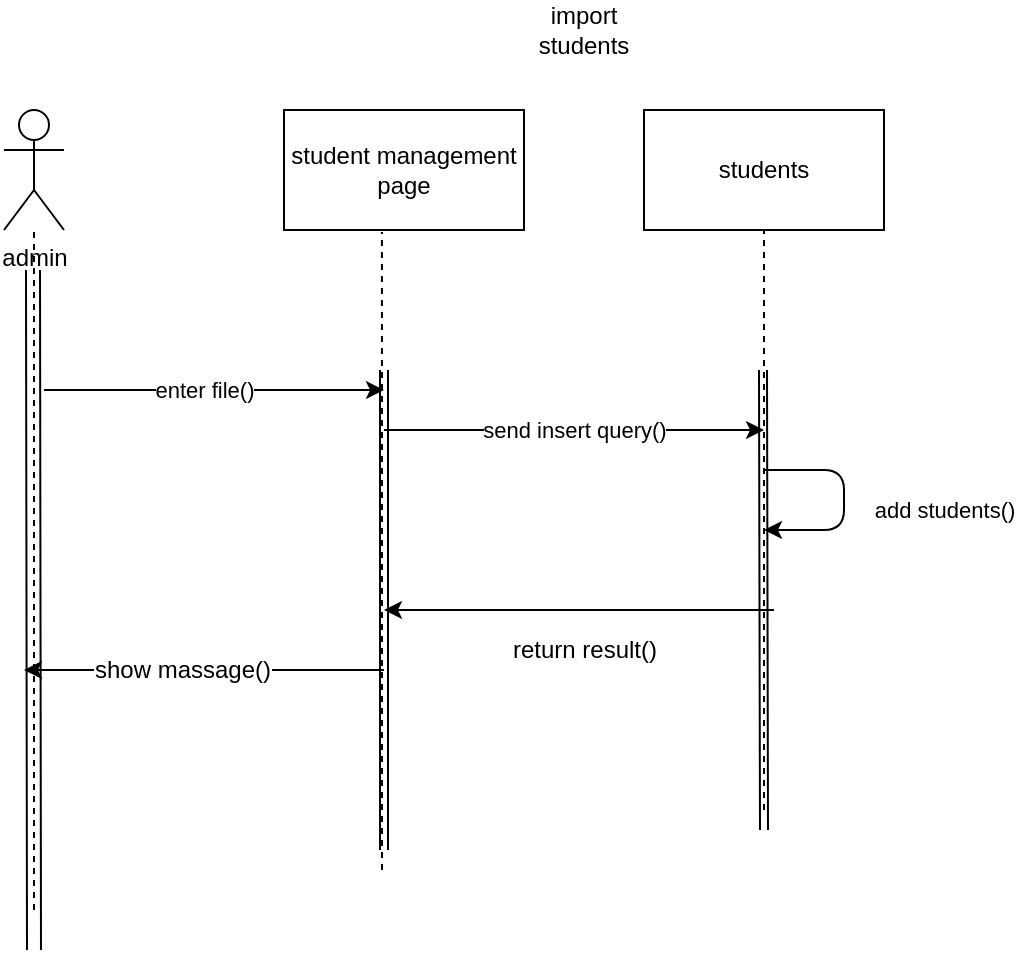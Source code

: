 <mxfile version="12.4.3" type="device" pages="1"><diagram id="t64HOerAyFGAr1dXZ_Yb" name="Page-1"><mxGraphModel dx="868" dy="433" grid="1" gridSize="10" guides="1" tooltips="1" connect="1" arrows="1" fold="1" page="1" pageScale="1" pageWidth="850" pageHeight="1100" math="0" shadow="0"><root><mxCell id="0"/><mxCell id="1" parent="0"/><mxCell id="DvIAKMcoWiGCEIp_HsKc-1" value="admin" style="shape=umlActor;verticalLabelPosition=bottom;labelBackgroundColor=#ffffff;verticalAlign=top;html=1;outlineConnect=0;" parent="1" vertex="1"><mxGeometry x="150" y="70" width="30" height="60" as="geometry"/></mxCell><mxCell id="DvIAKMcoWiGCEIp_HsKc-2" value="import students" style="text;html=1;strokeColor=none;fillColor=none;align=center;verticalAlign=middle;whiteSpace=wrap;rounded=0;" parent="1" vertex="1"><mxGeometry x="420" y="20" width="40" height="20" as="geometry"/></mxCell><mxCell id="DvIAKMcoWiGCEIp_HsKc-3" value="student management page" style="rounded=0;whiteSpace=wrap;html=1;" parent="1" vertex="1"><mxGeometry x="290" y="70" width="120" height="60" as="geometry"/></mxCell><mxCell id="DvIAKMcoWiGCEIp_HsKc-4" value="" style="endArrow=none;dashed=1;html=1;" parent="1" target="DvIAKMcoWiGCEIp_HsKc-1" edge="1"><mxGeometry width="50" height="50" relative="1" as="geometry"><mxPoint x="165" y="470" as="sourcePoint"/><mxPoint x="200" y="210" as="targetPoint"/></mxGeometry></mxCell><mxCell id="DvIAKMcoWiGCEIp_HsKc-5" value="" style="shape=link;html=1;width=7;" parent="1" edge="1"><mxGeometry width="50" height="50" relative="1" as="geometry"><mxPoint x="165" y="490" as="sourcePoint"/><mxPoint x="164.5" y="150" as="targetPoint"/></mxGeometry></mxCell><mxCell id="DvIAKMcoWiGCEIp_HsKc-6" value="" style="endArrow=none;dashed=1;html=1;entryX=0.408;entryY=1.017;entryDx=0;entryDy=0;entryPerimeter=0;" parent="1" target="DvIAKMcoWiGCEIp_HsKc-3" edge="1"><mxGeometry width="50" height="50" relative="1" as="geometry"><mxPoint x="339" y="450" as="sourcePoint"/><mxPoint x="340" y="153" as="targetPoint"/></mxGeometry></mxCell><mxCell id="DvIAKMcoWiGCEIp_HsKc-7" value="" style="shape=link;html=1;" parent="1" edge="1"><mxGeometry width="50" height="50" relative="1" as="geometry"><mxPoint x="340" y="440" as="sourcePoint"/><mxPoint x="340" y="200" as="targetPoint"/></mxGeometry></mxCell><mxCell id="DvIAKMcoWiGCEIp_HsKc-8" value="students" style="rounded=0;whiteSpace=wrap;html=1;" parent="1" vertex="1"><mxGeometry x="470" y="70" width="120" height="60" as="geometry"/></mxCell><mxCell id="DvIAKMcoWiGCEIp_HsKc-9" value="" style="endArrow=none;dashed=1;html=1;entryX=0.5;entryY=1;entryDx=0;entryDy=0;" parent="1" target="DvIAKMcoWiGCEIp_HsKc-8" edge="1"><mxGeometry width="50" height="50" relative="1" as="geometry"><mxPoint x="530" y="420" as="sourcePoint"/><mxPoint x="600" y="240" as="targetPoint"/></mxGeometry></mxCell><mxCell id="DvIAKMcoWiGCEIp_HsKc-10" value="" style="shape=link;html=1;" parent="1" edge="1"><mxGeometry width="50" height="50" relative="1" as="geometry"><mxPoint x="530" y="430" as="sourcePoint"/><mxPoint x="529.5" y="200" as="targetPoint"/></mxGeometry></mxCell><mxCell id="DvIAKMcoWiGCEIp_HsKc-11" value="send insert query()" style="endArrow=classic;html=1;" parent="1" edge="1"><mxGeometry width="50" height="50" relative="1" as="geometry"><mxPoint x="340" y="230" as="sourcePoint"/><mxPoint x="530" y="230" as="targetPoint"/></mxGeometry></mxCell><mxCell id="DvIAKMcoWiGCEIp_HsKc-14" value="enter file()" style="endArrow=classic;html=1;" parent="1" edge="1"><mxGeometry x="-0.059" width="50" height="50" relative="1" as="geometry"><mxPoint x="170" y="210" as="sourcePoint"/><mxPoint x="340" y="210" as="targetPoint"/><mxPoint as="offset"/></mxGeometry></mxCell><mxCell id="DvIAKMcoWiGCEIp_HsKc-22" value="add students()" style="endArrow=classic;html=1;" parent="1" edge="1"><mxGeometry x="0.273" y="-51" width="50" height="50" relative="1" as="geometry"><mxPoint x="530" y="250" as="sourcePoint"/><mxPoint x="530" y="280" as="targetPoint"/><Array as="points"><mxPoint x="570" y="250"/><mxPoint x="570" y="280"/></Array><mxPoint x="50" y="41" as="offset"/></mxGeometry></mxCell><mxCell id="g9FUflcD_3L-XBciwDj_-9" value="" style="endArrow=classic;html=1;" parent="1" edge="1"><mxGeometry width="50" height="50" relative="1" as="geometry"><mxPoint x="535" y="320" as="sourcePoint"/><mxPoint x="340" y="320" as="targetPoint"/></mxGeometry></mxCell><mxCell id="g9FUflcD_3L-XBciwDj_-10" value="return result()" style="text;html=1;align=center;verticalAlign=middle;resizable=0;points=[];;autosize=1;" parent="1" vertex="1"><mxGeometry x="395" y="330" width="90" height="20" as="geometry"/></mxCell><mxCell id="g9FUflcD_3L-XBciwDj_-13" value="" style="endArrow=classic;html=1;" parent="1" edge="1"><mxGeometry width="50" height="50" relative="1" as="geometry"><mxPoint x="340" y="350" as="sourcePoint"/><mxPoint x="160" y="350" as="targetPoint"/></mxGeometry></mxCell><mxCell id="g9FUflcD_3L-XBciwDj_-15" value="show massage()" style="text;html=1;align=center;verticalAlign=middle;resizable=0;points=[];;labelBackgroundColor=#ffffff;" parent="g9FUflcD_3L-XBciwDj_-13" vertex="1" connectable="0"><mxGeometry x="0.129" relative="1" as="geometry"><mxPoint as="offset"/></mxGeometry></mxCell></root></mxGraphModel></diagram></mxfile>
